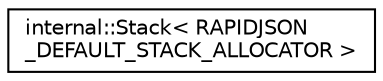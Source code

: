 digraph "Graphical Class Hierarchy"
{
 // LATEX_PDF_SIZE
  edge [fontname="Helvetica",fontsize="10",labelfontname="Helvetica",labelfontsize="10"];
  node [fontname="Helvetica",fontsize="10",shape=record];
  rankdir="LR";
  Node0 [label="internal::Stack\< RAPIDJSON\l_DEFAULT_STACK_ALLOCATOR \>",height=0.2,width=0.4,color="black", fillcolor="white", style="filled",URL="$classinternal_1_1_stack.html",tooltip=" "];
}
